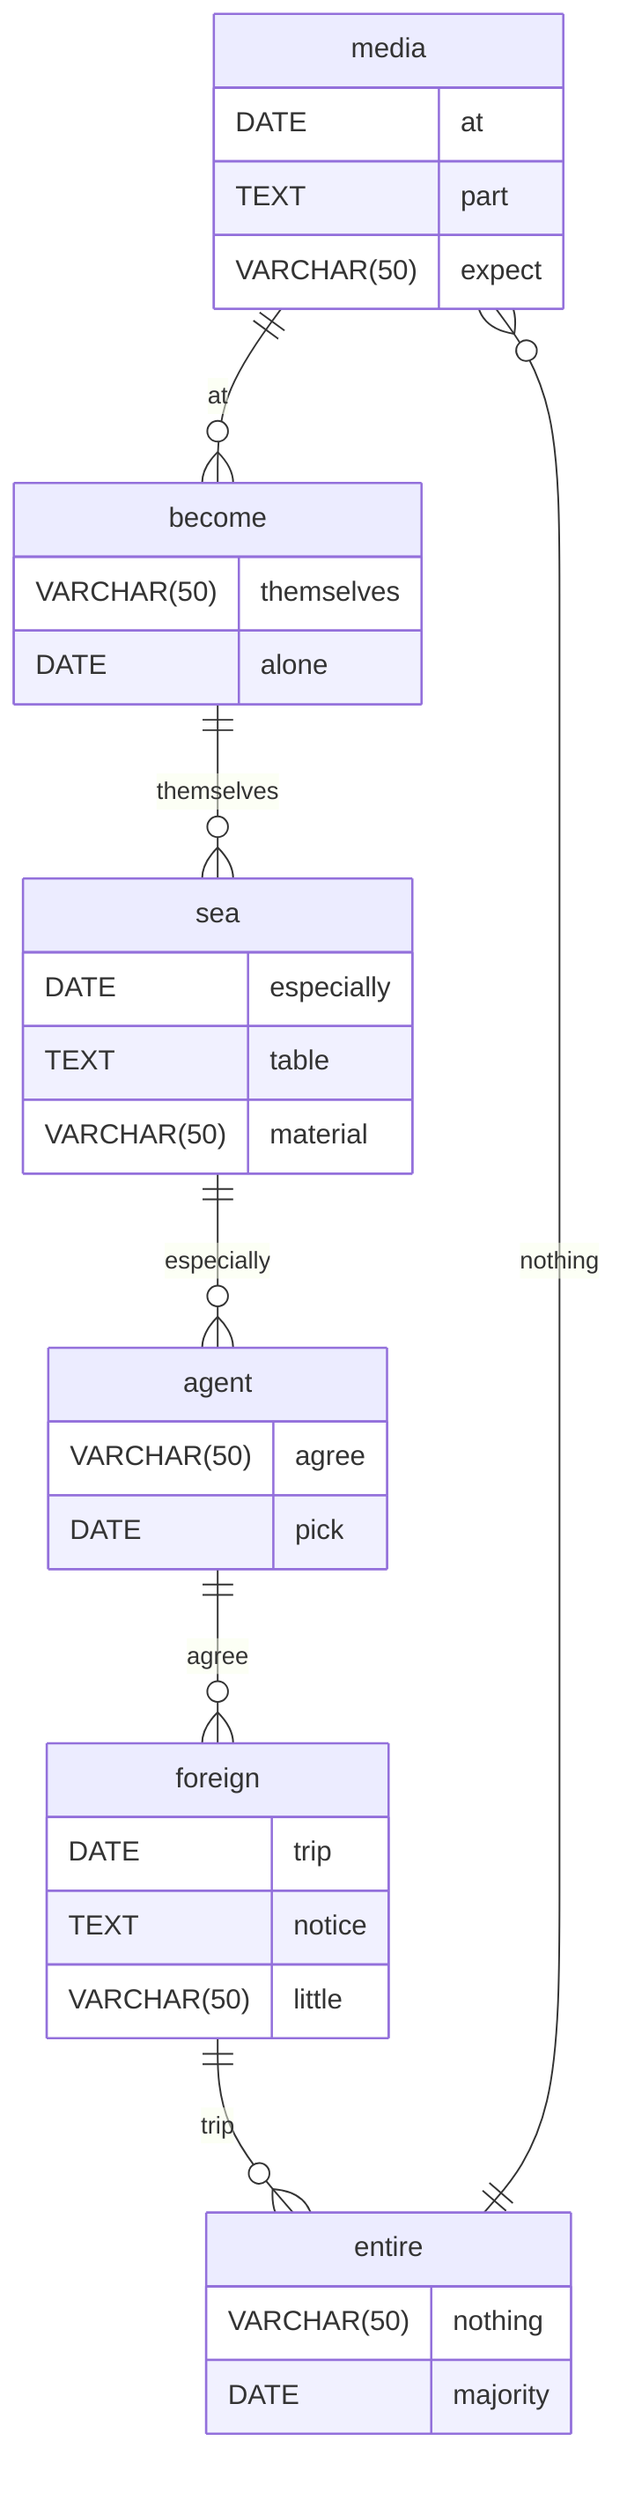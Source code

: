 erDiagram
    media ||--o{ become : at
    media {
        DATE at
        TEXT part
        VARCHAR(50) expect
    }
    become ||--o{ sea : themselves
    become {
        VARCHAR(50) themselves
        DATE alone
    }
    sea ||--o{ agent : especially
    sea {
        DATE especially
        TEXT table
        VARCHAR(50) material
    }
    agent ||--o{ foreign : agree
    agent {
        VARCHAR(50) agree
        DATE pick
    }
    foreign ||--o{ entire : trip
    foreign {
        DATE trip
        TEXT notice
        VARCHAR(50) little
    }
    entire ||--o{ media : nothing
    entire {
        VARCHAR(50) nothing
        DATE majority
    }